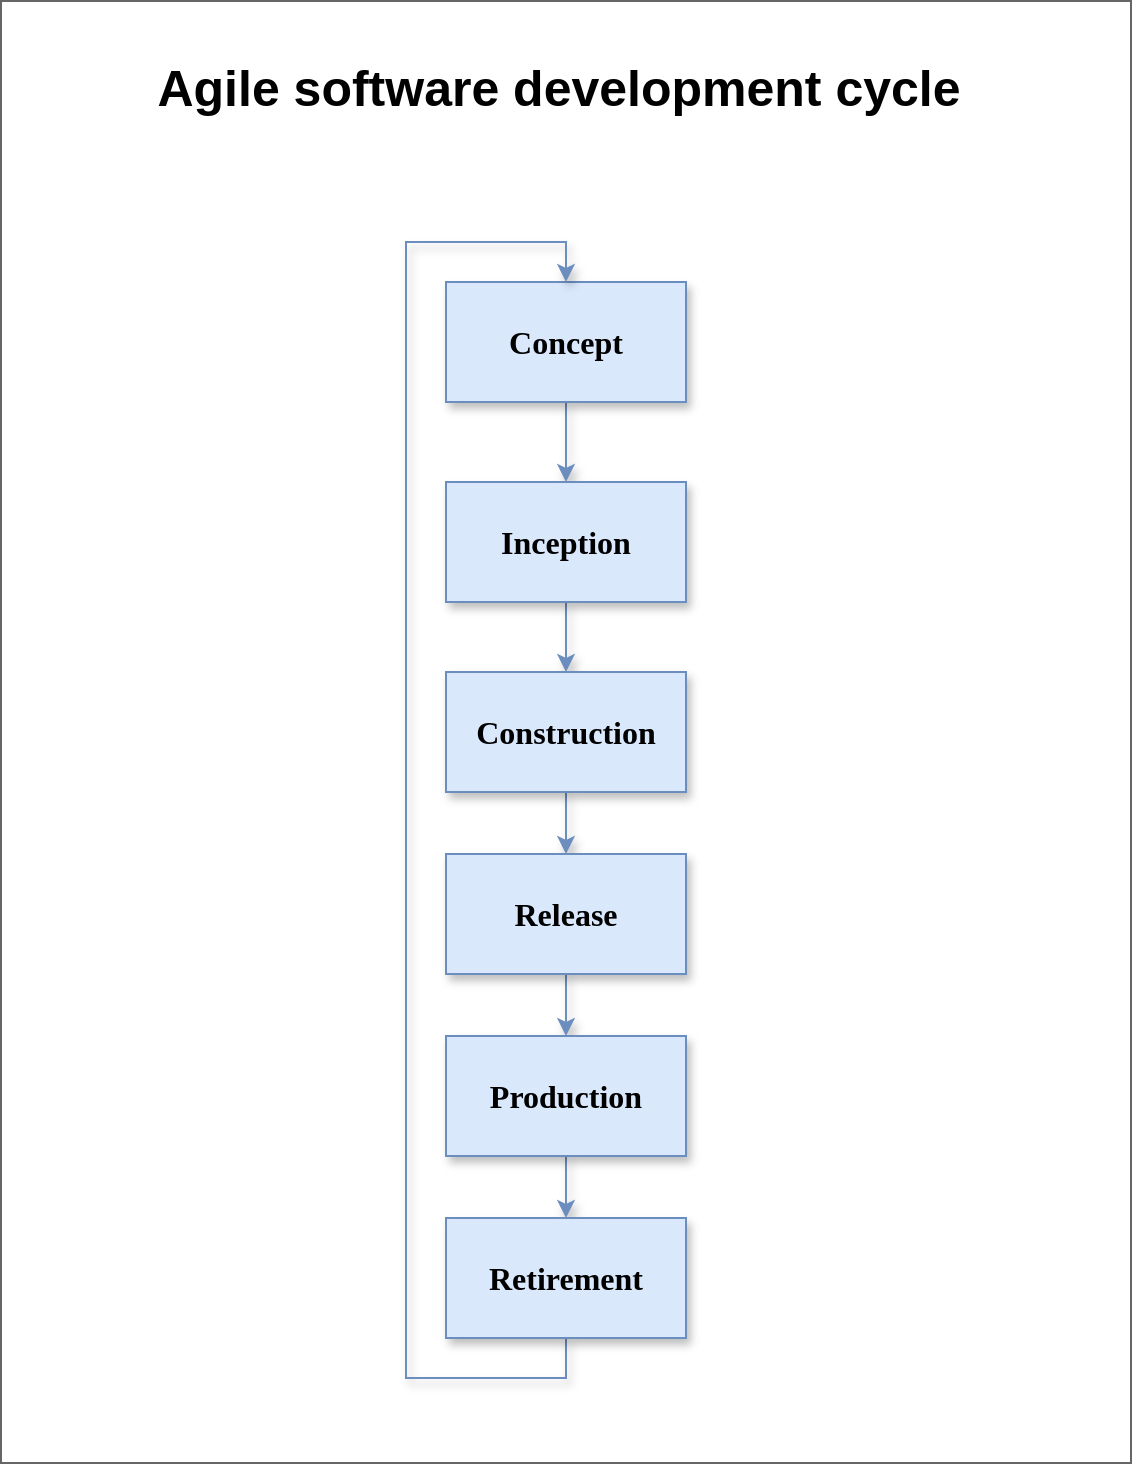 <mxfile version="16.5.1" type="device"><diagram id="CCWWvJ1MEAvCd9tvTfAP" name="Page-1"><mxGraphModel dx="1267" dy="1008" grid="0" gridSize="10" guides="1" tooltips="1" connect="1" arrows="1" fold="1" page="0" pageScale="1" pageWidth="850" pageHeight="1100" math="0" shadow="0"><root><mxCell id="0"/><mxCell id="1" parent="0"/><mxCell id="UR-Nw492qvHESwoq-8q4-8" style="edgeStyle=orthogonalEdgeStyle;rounded=0;orthogonalLoop=1;jettySize=auto;html=1;exitX=0.5;exitY=1;exitDx=0;exitDy=0;entryX=0.5;entryY=0;entryDx=0;entryDy=0;fontFamily=Times New Roman;fontSize=16;fillColor=#dae8fc;strokeColor=#6c8ebf;shadow=1;sketch=0;labelBorderColor=none;labelBackgroundColor=none;fontColor=default;fontStyle=1" edge="1" parent="1" source="UR-Nw492qvHESwoq-8q4-2" target="UR-Nw492qvHESwoq-8q4-3"><mxGeometry relative="1" as="geometry"/></mxCell><mxCell id="UR-Nw492qvHESwoq-8q4-2" value="Concept" style="rounded=0;whiteSpace=wrap;html=1;labelBackgroundColor=none;fontStyle=1;fontSize=16;fontFamily=Times New Roman;fillColor=#dae8fc;strokeColor=#6c8ebf;shadow=1;sketch=0;labelBorderColor=none;fontColor=default;" vertex="1" parent="1"><mxGeometry x="33" y="368" width="120" height="60" as="geometry"/></mxCell><mxCell id="UR-Nw492qvHESwoq-8q4-9" style="edgeStyle=orthogonalEdgeStyle;rounded=0;orthogonalLoop=1;jettySize=auto;html=1;exitX=0.5;exitY=1;exitDx=0;exitDy=0;entryX=0.5;entryY=0;entryDx=0;entryDy=0;fontFamily=Times New Roman;fontSize=16;fillColor=#dae8fc;strokeColor=#6c8ebf;shadow=1;sketch=0;labelBorderColor=none;labelBackgroundColor=none;fontColor=default;fontStyle=1" edge="1" parent="1" source="UR-Nw492qvHESwoq-8q4-3" target="UR-Nw492qvHESwoq-8q4-4"><mxGeometry relative="1" as="geometry"/></mxCell><mxCell id="UR-Nw492qvHESwoq-8q4-3" value="Inception" style="rounded=0;whiteSpace=wrap;html=1;labelBackgroundColor=none;fontStyle=1;fontSize=16;fontFamily=Times New Roman;fillColor=#dae8fc;strokeColor=#6c8ebf;shadow=1;sketch=0;labelBorderColor=none;fontColor=default;" vertex="1" parent="1"><mxGeometry x="33" y="468" width="120" height="60" as="geometry"/></mxCell><mxCell id="UR-Nw492qvHESwoq-8q4-10" style="edgeStyle=orthogonalEdgeStyle;rounded=0;orthogonalLoop=1;jettySize=auto;html=1;exitX=0.5;exitY=1;exitDx=0;exitDy=0;entryX=0.5;entryY=0;entryDx=0;entryDy=0;fontFamily=Times New Roman;fontSize=16;fillColor=#dae8fc;strokeColor=#6c8ebf;shadow=1;sketch=0;labelBorderColor=none;labelBackgroundColor=none;fontColor=default;fontStyle=1" edge="1" parent="1" source="UR-Nw492qvHESwoq-8q4-4" target="UR-Nw492qvHESwoq-8q4-5"><mxGeometry relative="1" as="geometry"/></mxCell><mxCell id="UR-Nw492qvHESwoq-8q4-4" value="Construction" style="rounded=0;whiteSpace=wrap;html=1;labelBackgroundColor=none;fontStyle=1;fontSize=16;fontFamily=Times New Roman;fillColor=#dae8fc;strokeColor=#6c8ebf;shadow=1;sketch=0;labelBorderColor=none;fontColor=default;" vertex="1" parent="1"><mxGeometry x="33" y="563" width="120" height="60" as="geometry"/></mxCell><mxCell id="UR-Nw492qvHESwoq-8q4-11" style="edgeStyle=orthogonalEdgeStyle;rounded=0;orthogonalLoop=1;jettySize=auto;html=1;exitX=0.5;exitY=1;exitDx=0;exitDy=0;entryX=0.5;entryY=0;entryDx=0;entryDy=0;fontFamily=Times New Roman;fontSize=16;fillColor=#dae8fc;strokeColor=#6c8ebf;shadow=1;sketch=0;labelBorderColor=none;labelBackgroundColor=none;fontColor=default;fontStyle=1" edge="1" parent="1" source="UR-Nw492qvHESwoq-8q4-5" target="UR-Nw492qvHESwoq-8q4-6"><mxGeometry relative="1" as="geometry"/></mxCell><mxCell id="UR-Nw492qvHESwoq-8q4-5" value="Release" style="rounded=0;whiteSpace=wrap;html=1;labelBackgroundColor=none;fontStyle=1;fontSize=16;fontFamily=Times New Roman;fillColor=#dae8fc;strokeColor=#6c8ebf;shadow=1;sketch=0;labelBorderColor=none;fontColor=default;" vertex="1" parent="1"><mxGeometry x="33" y="654" width="120" height="60" as="geometry"/></mxCell><mxCell id="UR-Nw492qvHESwoq-8q4-12" style="edgeStyle=orthogonalEdgeStyle;rounded=0;orthogonalLoop=1;jettySize=auto;html=1;exitX=0.5;exitY=1;exitDx=0;exitDy=0;entryX=0.5;entryY=0;entryDx=0;entryDy=0;fontFamily=Times New Roman;fontSize=16;fillColor=#dae8fc;strokeColor=#6c8ebf;shadow=1;sketch=0;labelBorderColor=none;labelBackgroundColor=none;fontColor=default;fontStyle=1" edge="1" parent="1" source="UR-Nw492qvHESwoq-8q4-6" target="UR-Nw492qvHESwoq-8q4-7"><mxGeometry relative="1" as="geometry"/></mxCell><mxCell id="UR-Nw492qvHESwoq-8q4-6" value="Production" style="rounded=0;whiteSpace=wrap;html=1;labelBackgroundColor=none;fontStyle=1;fontSize=16;fontFamily=Times New Roman;fillColor=#dae8fc;strokeColor=#6c8ebf;shadow=1;sketch=0;labelBorderColor=none;fontColor=default;" vertex="1" parent="1"><mxGeometry x="33" y="745" width="120" height="60" as="geometry"/></mxCell><mxCell id="UR-Nw492qvHESwoq-8q4-13" style="edgeStyle=orthogonalEdgeStyle;rounded=0;orthogonalLoop=1;jettySize=auto;html=1;exitX=0.5;exitY=1;exitDx=0;exitDy=0;entryX=0.5;entryY=0;entryDx=0;entryDy=0;fontFamily=Times New Roman;fontSize=16;fillColor=#dae8fc;strokeColor=#6c8ebf;shadow=1;sketch=0;labelBorderColor=none;labelBackgroundColor=none;fontColor=default;fontStyle=1" edge="1" parent="1" source="UR-Nw492qvHESwoq-8q4-7" target="UR-Nw492qvHESwoq-8q4-2"><mxGeometry relative="1" as="geometry"><Array as="points"><mxPoint x="93" y="916"/><mxPoint x="13" y="916"/><mxPoint x="13" y="348"/><mxPoint x="93" y="348"/></Array></mxGeometry></mxCell><mxCell id="UR-Nw492qvHESwoq-8q4-7" value="Retirement" style="rounded=0;whiteSpace=wrap;html=1;labelBackgroundColor=none;fontStyle=1;fontSize=16;fontFamily=Times New Roman;fillColor=#dae8fc;strokeColor=#6c8ebf;shadow=1;sketch=0;labelBorderColor=none;fontColor=default;" vertex="1" parent="1"><mxGeometry x="33" y="836" width="120" height="60" as="geometry"/></mxCell><mxCell id="UR-Nw492qvHESwoq-8q4-14" value="" style="whiteSpace=wrap;html=1;labelBackgroundColor=none;fontFamily=Times New Roman;fontSize=16;fillColor=none;fontColor=#333333;strokeColor=#666666;" vertex="1" parent="1"><mxGeometry x="-189.5" y="227.5" width="565" height="731" as="geometry"/></mxCell><mxCell id="UR-Nw492qvHESwoq-8q4-15" value="&lt;h1&gt;&lt;font style=&quot;font-size: 25px&quot; face=&quot;Helvetica&quot;&gt;Agile software development cycle&lt;/font&gt;&lt;/h1&gt;" style="text;html=1;resizable=0;autosize=1;align=center;verticalAlign=middle;points=[];fillColor=none;strokeColor=none;rounded=0;labelBackgroundColor=none;fontFamily=Times New Roman;fontSize=16;fontStyle=1" vertex="1" parent="1"><mxGeometry x="-117" y="235" width="412" height="68" as="geometry"/></mxCell></root></mxGraphModel></diagram></mxfile>